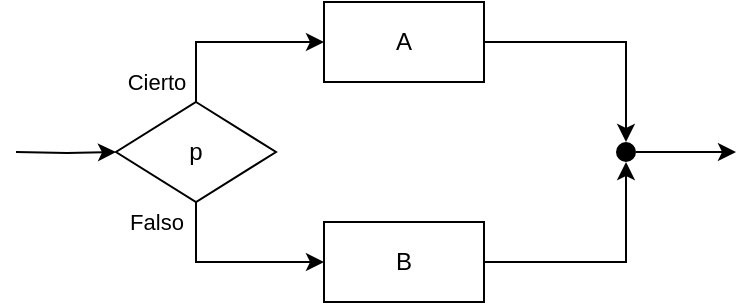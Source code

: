 <mxfile version="13.10.4" type="google"><diagram id="C5RBs43oDa-KdzZeNtuy" name="Page-1"><mxGraphModel dx="1038" dy="568" grid="1" gridSize="10" guides="1" tooltips="1" connect="1" arrows="1" fold="1" page="1" pageScale="1" pageWidth="827" pageHeight="1169" math="0" shadow="0"><root><mxCell id="WIyWlLk6GJQsqaUBKTNV-0"/><mxCell id="WIyWlLk6GJQsqaUBKTNV-1" parent="WIyWlLk6GJQsqaUBKTNV-0"/><mxCell id="zMk7U9ih6zeX3AUxcIlT-3" style="edgeStyle=orthogonalEdgeStyle;rounded=0;orthogonalLoop=1;jettySize=auto;html=1;exitX=0.5;exitY=0;exitDx=0;exitDy=0;entryX=0;entryY=0.5;entryDx=0;entryDy=0;" parent="WIyWlLk6GJQsqaUBKTNV-1" source="zMk7U9ih6zeX3AUxcIlT-0" target="zMk7U9ih6zeX3AUxcIlT-1" edge="1"><mxGeometry relative="1" as="geometry"/></mxCell><mxCell id="zMk7U9ih6zeX3AUxcIlT-11" value="Cierto" style="edgeLabel;html=1;align=center;verticalAlign=middle;resizable=0;points=[];labelBackgroundColor=none;" parent="zMk7U9ih6zeX3AUxcIlT-3" vertex="1" connectable="0"><mxGeometry x="-0.132" y="1" relative="1" as="geometry"><mxPoint x="-31" y="21" as="offset"/></mxGeometry></mxCell><mxCell id="zMk7U9ih6zeX3AUxcIlT-4" style="edgeStyle=orthogonalEdgeStyle;rounded=0;orthogonalLoop=1;jettySize=auto;html=1;exitX=0.5;exitY=1;exitDx=0;exitDy=0;entryX=0;entryY=0.5;entryDx=0;entryDy=0;" parent="WIyWlLk6GJQsqaUBKTNV-1" source="zMk7U9ih6zeX3AUxcIlT-0" target="zMk7U9ih6zeX3AUxcIlT-2" edge="1"><mxGeometry relative="1" as="geometry"/></mxCell><mxCell id="zMk7U9ih6zeX3AUxcIlT-12" value="Falso" style="edgeLabel;html=1;align=center;verticalAlign=middle;resizable=0;points=[];labelBackgroundColor=none;" parent="zMk7U9ih6zeX3AUxcIlT-4" vertex="1" connectable="0"><mxGeometry x="0.017" y="-3" relative="1" as="geometry"><mxPoint x="-38" y="-23" as="offset"/></mxGeometry></mxCell><mxCell id="zMk7U9ih6zeX3AUxcIlT-13" style="edgeStyle=orthogonalEdgeStyle;rounded=0;orthogonalLoop=1;jettySize=auto;html=1;exitX=0;exitY=0.5;exitDx=0;exitDy=0;entryX=0;entryY=0.5;entryDx=0;entryDy=0;" parent="WIyWlLk6GJQsqaUBKTNV-1" target="zMk7U9ih6zeX3AUxcIlT-0" edge="1"><mxGeometry relative="1" as="geometry"><mxPoint x="180" y="255" as="sourcePoint"/></mxGeometry></mxCell><mxCell id="zMk7U9ih6zeX3AUxcIlT-0" value="p" style="rhombus;whiteSpace=wrap;html=1;" parent="WIyWlLk6GJQsqaUBKTNV-1" vertex="1"><mxGeometry x="230" y="230" width="80" height="50" as="geometry"/></mxCell><mxCell id="zMk7U9ih6zeX3AUxcIlT-6" style="edgeStyle=orthogonalEdgeStyle;rounded=0;orthogonalLoop=1;jettySize=auto;html=1;exitX=1;exitY=0.5;exitDx=0;exitDy=0;" parent="WIyWlLk6GJQsqaUBKTNV-1" source="zMk7U9ih6zeX3AUxcIlT-1" target="zMk7U9ih6zeX3AUxcIlT-5" edge="1"><mxGeometry relative="1" as="geometry"/></mxCell><mxCell id="zMk7U9ih6zeX3AUxcIlT-1" value="A" style="rounded=0;whiteSpace=wrap;html=1;" parent="WIyWlLk6GJQsqaUBKTNV-1" vertex="1"><mxGeometry x="334" y="180" width="80" height="40" as="geometry"/></mxCell><mxCell id="zMk7U9ih6zeX3AUxcIlT-7" style="edgeStyle=orthogonalEdgeStyle;rounded=0;orthogonalLoop=1;jettySize=auto;html=1;exitX=1;exitY=0.5;exitDx=0;exitDy=0;entryX=0.5;entryY=1;entryDx=0;entryDy=0;" parent="WIyWlLk6GJQsqaUBKTNV-1" source="zMk7U9ih6zeX3AUxcIlT-2" target="zMk7U9ih6zeX3AUxcIlT-5" edge="1"><mxGeometry relative="1" as="geometry"/></mxCell><mxCell id="zMk7U9ih6zeX3AUxcIlT-2" value="B" style="rounded=0;whiteSpace=wrap;html=1;" parent="WIyWlLk6GJQsqaUBKTNV-1" vertex="1"><mxGeometry x="334" y="290" width="80" height="40" as="geometry"/></mxCell><mxCell id="zMk7U9ih6zeX3AUxcIlT-14" style="edgeStyle=orthogonalEdgeStyle;rounded=0;orthogonalLoop=1;jettySize=auto;html=1;exitX=1;exitY=0.5;exitDx=0;exitDy=0;" parent="WIyWlLk6GJQsqaUBKTNV-1" source="zMk7U9ih6zeX3AUxcIlT-5" edge="1"><mxGeometry relative="1" as="geometry"><mxPoint x="540" y="255" as="targetPoint"/></mxGeometry></mxCell><mxCell id="zMk7U9ih6zeX3AUxcIlT-5" value="" style="ellipse;fillColor=#000000;strokeColor=none;" parent="WIyWlLk6GJQsqaUBKTNV-1" vertex="1"><mxGeometry x="480" y="250" width="10" height="10" as="geometry"/></mxCell></root></mxGraphModel></diagram></mxfile>